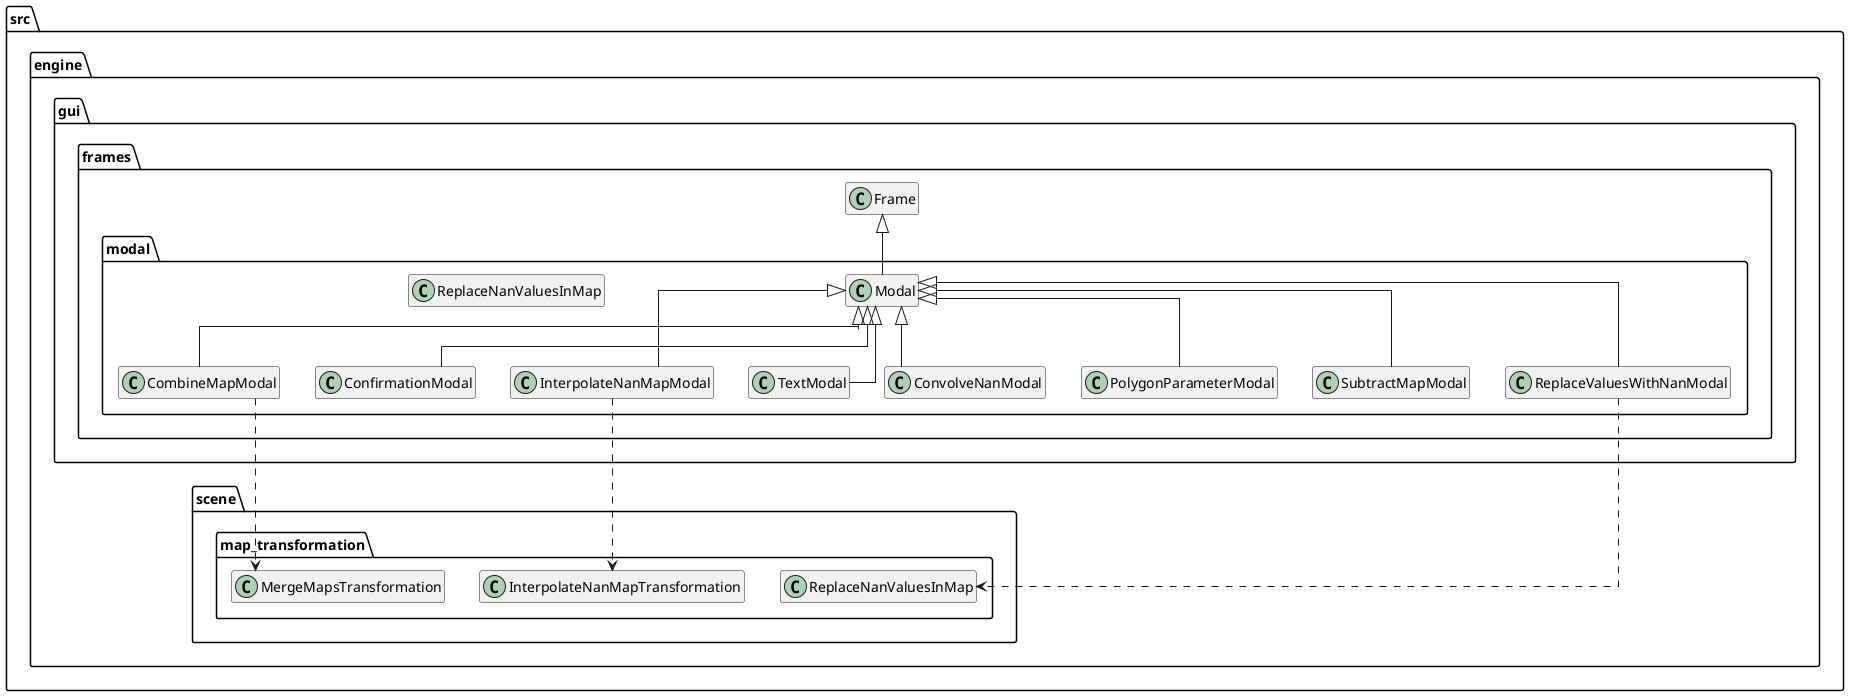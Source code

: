 @startuml

' Template file to use to create the diagrams od the packages.
' Every file must have a sub part called INTERNAL with the internal connections of the package and
' a sub part called EXTERNAL with the external parts.
skinparam linetype polyline
skinparam linetype ortho

!startsub INTERNAL

package src.engine.gui.frames.modal {
    class src.engine.gui.frames.modal.Modal
    class src.engine.gui.frames.modal.CombineMapModal
    class src.engine.gui.frames.modal.ConfirmationModal
    class src.engine.gui.frames.modal.InterpolateNanMapModal
    class src.engine.gui.frames.modal.TextModal
    class src.engine.gui.frames.modal.ConvolveNanModal
    class src.engine.gui.frames.modal.ConfirmationModal
    class src.engine.gui.frames.modal.PolygonParameterModal
    class src.engine.gui.frames.modal.SubtractMapModal
    class src.engine.gui.frames.modal.ReplaceNanValuesInMap
}

src.engine.gui.frames.modal.CombineMapModal -u-|> src.engine.gui.frames.modal.Modal
src.engine.gui.frames.modal.ConfirmationModal -u-|> src.engine.gui.frames.modal.Modal
src.engine.gui.frames.modal.InterpolateNanMapModal -u-|> src.engine.gui.frames.modal.Modal
src.engine.gui.frames.modal.TextModal -u-|> src.engine.gui.frames.modal.Modal
src.engine.gui.frames.modal.ConvolveNanModal -u-|> src.engine.gui.frames.modal.Modal
src.engine.gui.frames.modal.PolygonParameterModal -u-|> src.engine.gui.frames.modal.Modal
src.engine.gui.frames.modal.SubtractMapModal -u-|> src.engine.gui.frames.modal.Modal
src.engine.gui.frames.modal.ReplaceValuesWithNanModal -u-|> src.engine.gui.frames.modal.Modal
!endsub

!startsub EXTERNAL
src.engine.gui.frames.modal.Modal -u-|> src.engine.gui.frames.Frame

src.engine.gui.frames.modal.InterpolateNanMapModal ..> src.engine.scene.map_transformation.InterpolateNanMapTransformation
src.engine.gui.frames.modal.CombineMapModal ..> src.engine.scene.map_transformation.MergeMapsTransformation
src.engine.gui.frames.modal.ReplaceValuesWithNanModal ..> src.engine.scene.map_transformation.ReplaceNanValuesInMap
!endsub


' Code that will affect only the current diagram
' can be messy since it will not be imported
hide members

@enduml